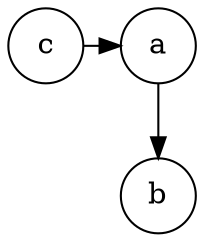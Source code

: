 digraph G{
	margin="0"
	node[shape=circle]
	tc[label="c"];
	ta[label="a"];
	tab[label="b"];
	ta->tab;
	{rank=same tc->ta}
}